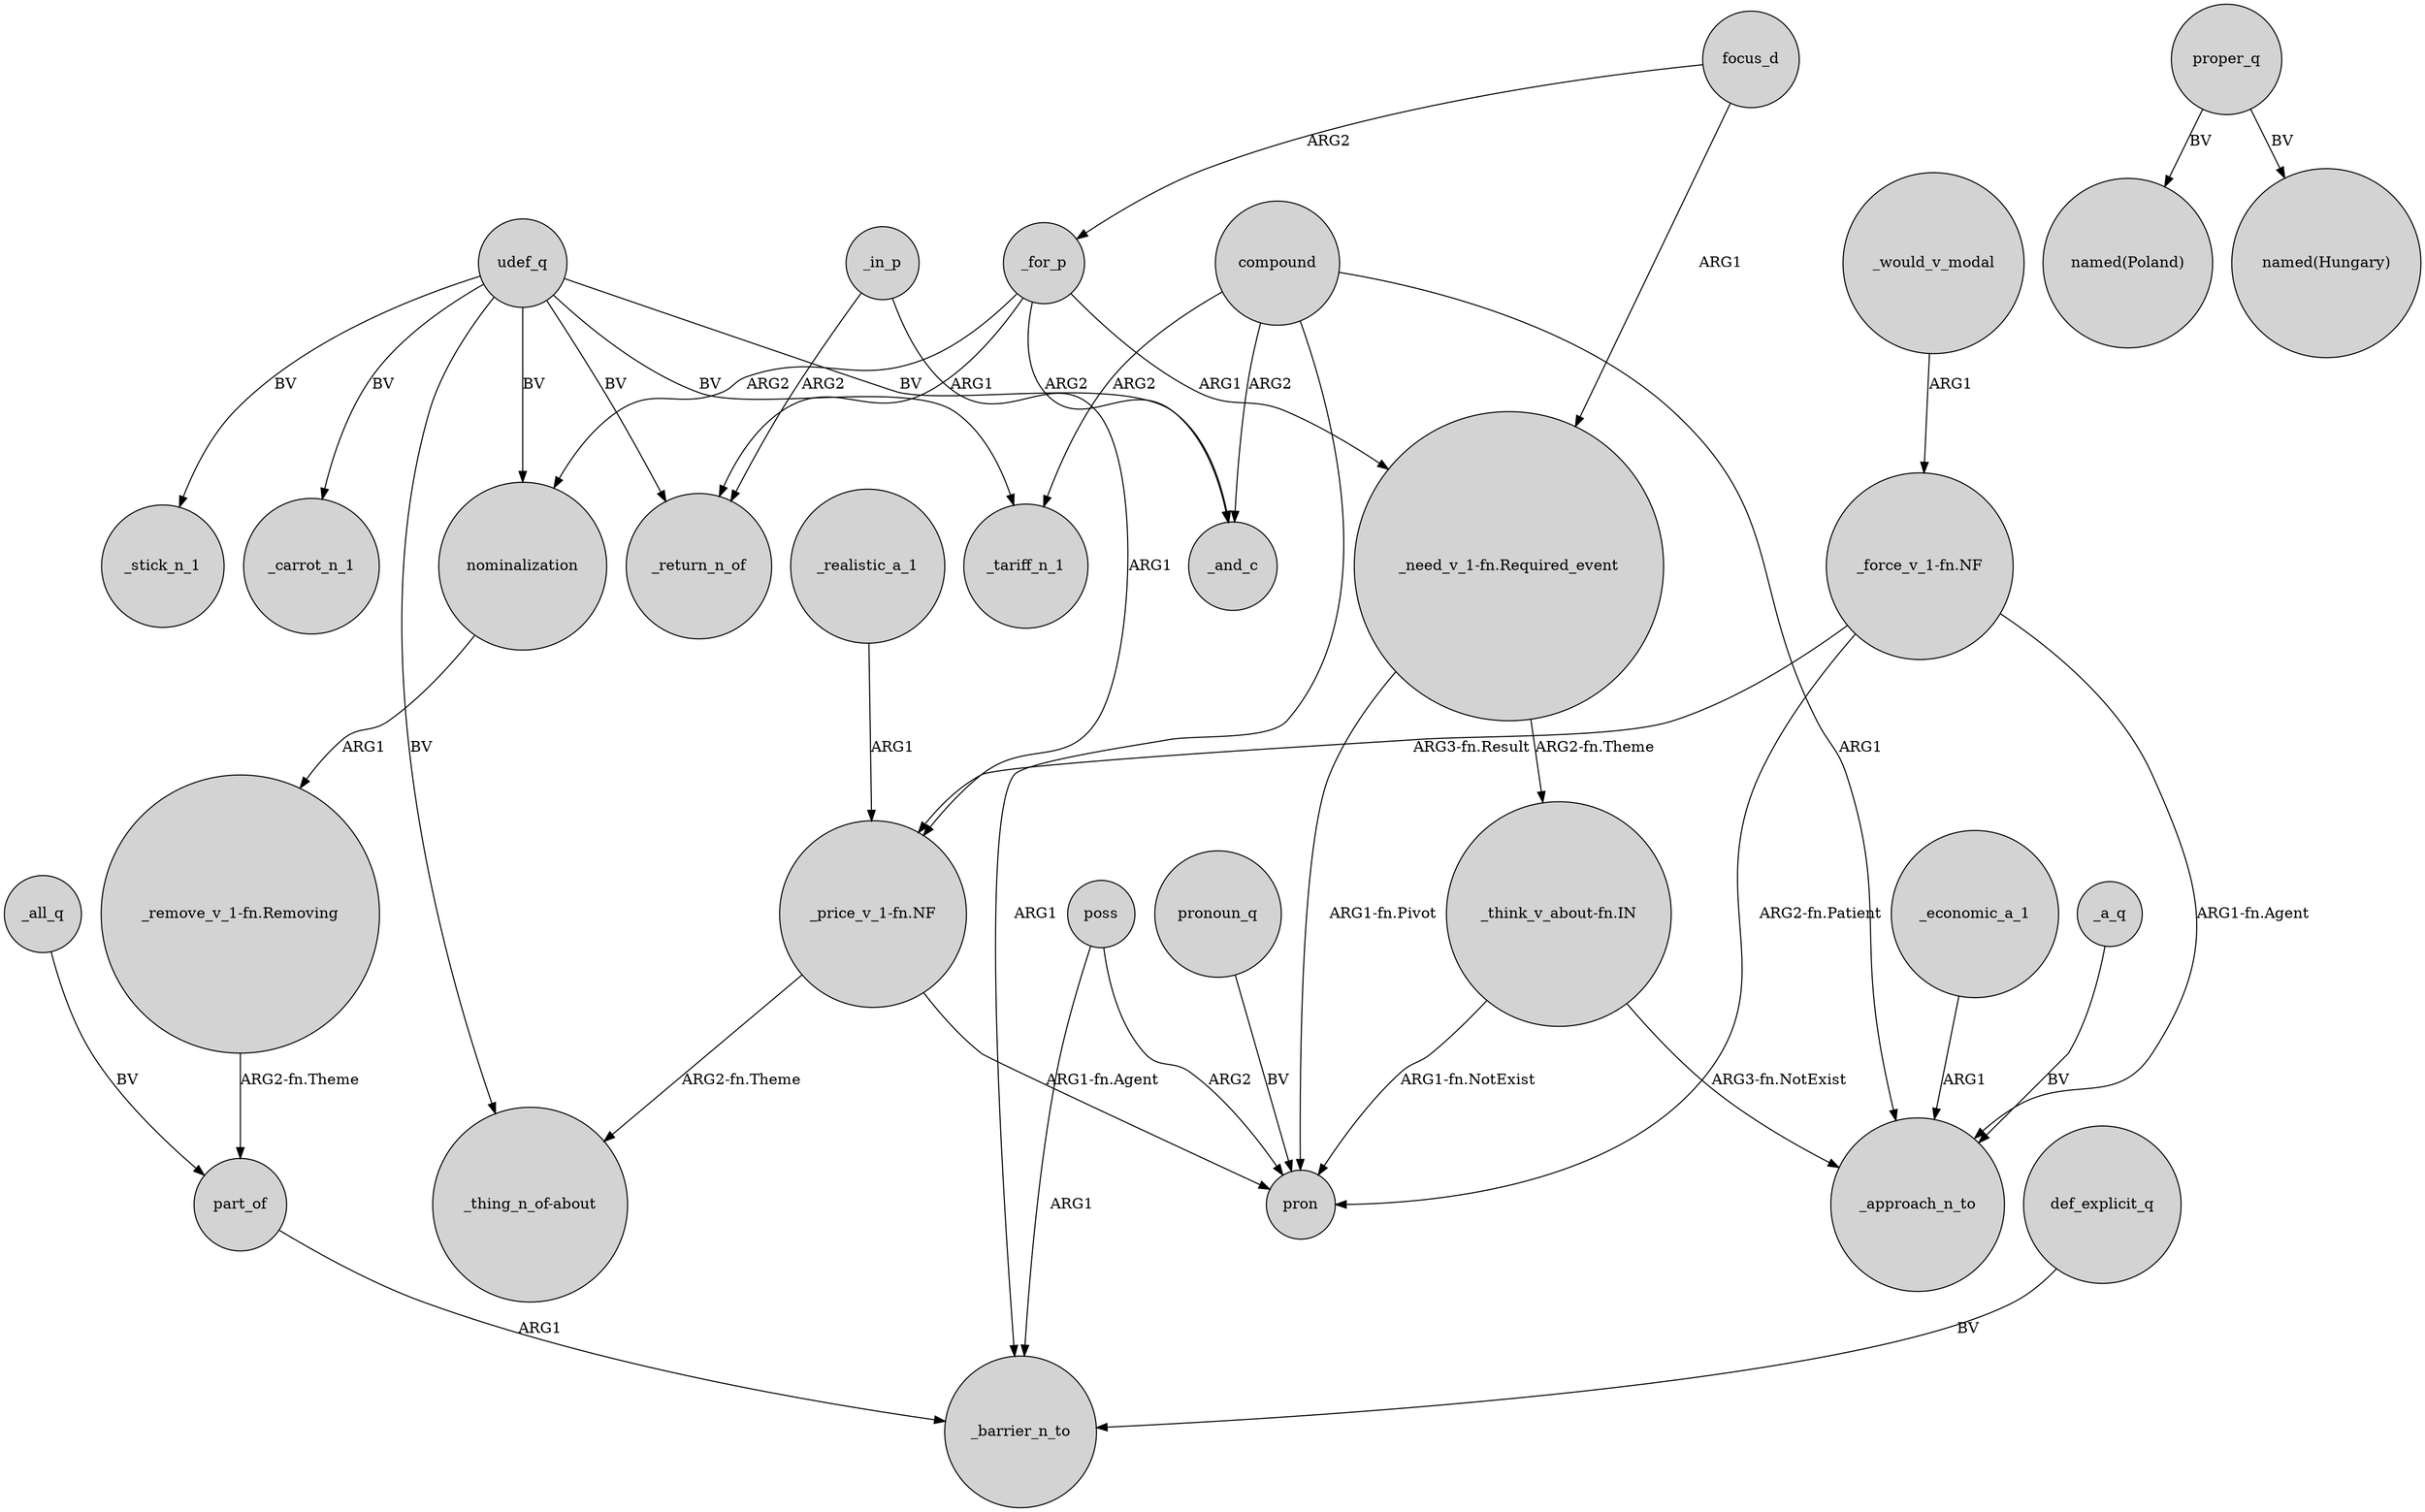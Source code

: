 digraph {
	node [shape=circle style=filled]
	"_think_v_about-fn.IN" -> _approach_n_to [label="ARG3-fn.NotExist"]
	udef_q -> "_thing_n_of-about" [label=BV]
	poss -> _barrier_n_to [label=ARG1]
	_for_p -> _return_n_of [label=ARG1]
	_all_q -> part_of [label=BV]
	poss -> pron [label=ARG2]
	"_force_v_1-fn.NF" -> _approach_n_to [label="ARG1-fn.Agent"]
	"_force_v_1-fn.NF" -> pron [label="ARG2-fn.Patient"]
	"_need_v_1-fn.Required_event" -> pron [label="ARG1-fn.Pivot"]
	_economic_a_1 -> _approach_n_to [label=ARG1]
	udef_q -> _return_n_of [label=BV]
	_for_p -> "_need_v_1-fn.Required_event" [label=ARG1]
	"_force_v_1-fn.NF" -> "_price_v_1-fn.NF" [label="ARG3-fn.Result"]
	_for_p -> nominalization [label=ARG2]
	_for_p -> _and_c [label=ARG2]
	"_remove_v_1-fn.Removing" -> part_of [label="ARG2-fn.Theme"]
	nominalization -> "_remove_v_1-fn.Removing" [label=ARG1]
	_in_p -> _return_n_of [label=ARG2]
	focus_d -> _for_p [label=ARG2]
	_realistic_a_1 -> "_price_v_1-fn.NF" [label=ARG1]
	proper_q -> "named(Poland)" [label=BV]
	compound -> _approach_n_to [label=ARG1]
	_a_q -> _approach_n_to [label=BV]
	pronoun_q -> pron [label=BV]
	compound -> _and_c [label=ARG2]
	"_price_v_1-fn.NF" -> "_thing_n_of-about" [label="ARG2-fn.Theme"]
	_would_v_modal -> "_force_v_1-fn.NF" [label=ARG1]
	udef_q -> _stick_n_1 [label=BV]
	"_need_v_1-fn.Required_event" -> "_think_v_about-fn.IN" [label="ARG2-fn.Theme"]
	_in_p -> "_price_v_1-fn.NF" [label=ARG1]
	"_think_v_about-fn.IN" -> pron [label="ARG1-fn.NotExist"]
	part_of -> _barrier_n_to [label=ARG1]
	udef_q -> nominalization [label=BV]
	udef_q -> _carrot_n_1 [label=BV]
	def_explicit_q -> _barrier_n_to [label=BV]
	proper_q -> "named(Hungary)" [label=BV]
	compound -> _barrier_n_to [label=ARG1]
	udef_q -> _and_c [label=BV]
	compound -> _tariff_n_1 [label=ARG2]
	"_price_v_1-fn.NF" -> pron [label="ARG1-fn.Agent"]
	focus_d -> "_need_v_1-fn.Required_event" [label=ARG1]
	udef_q -> _tariff_n_1 [label=BV]
}
